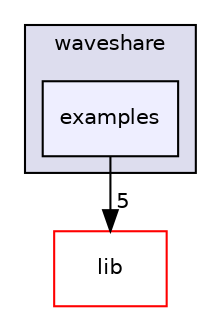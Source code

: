 digraph "examples" {
  bgcolor=transparent;
  compound=true
  node [ fontsize="10", fontname="Helvetica"];
  edge [ labelfontsize="10", labelfontname="Helvetica"];
  subgraph clusterdir_ece66fc2df8e517e732af5ec1cd20206 {
    graph [ bgcolor="#ddddee", pencolor="black", label="waveshare" fontname="Helvetica", fontsize="10", URL="dir_ece66fc2df8e517e732af5ec1cd20206.html"]
  dir_82fa1a363f52685946cdea333cabeb29 [shape=box, label="examples", style="filled", fillcolor="#eeeeff", pencolor="black", URL="dir_82fa1a363f52685946cdea333cabeb29.html"];
  }
  dir_e59babc21581178d9975f6bbe4eb6a10 [shape=box label="lib" color="red" URL="dir_e59babc21581178d9975f6bbe4eb6a10.html"];
  dir_82fa1a363f52685946cdea333cabeb29->dir_e59babc21581178d9975f6bbe4eb6a10 [headlabel="5", labeldistance=1.5 headhref="dir_000016_000010.html"];
}
